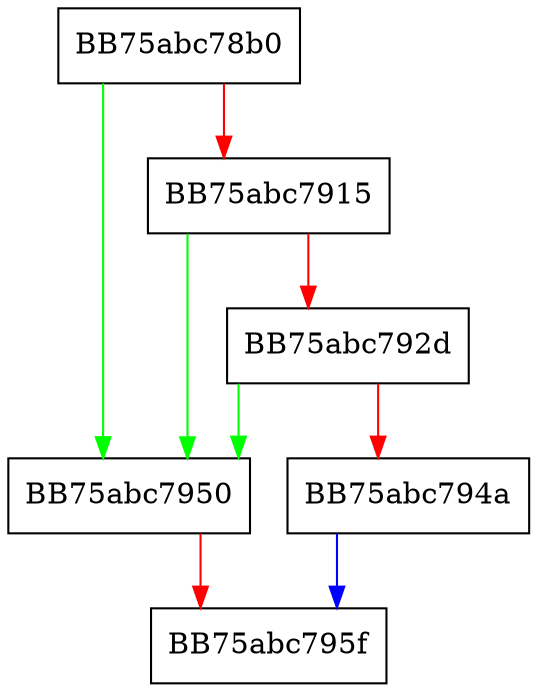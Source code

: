 digraph NetEmuAPI_DecodeMetadataToken {
  node [shape="box"];
  graph [splines=ortho];
  BB75abc78b0 -> BB75abc7950 [color="green"];
  BB75abc78b0 -> BB75abc7915 [color="red"];
  BB75abc7915 -> BB75abc7950 [color="green"];
  BB75abc7915 -> BB75abc792d [color="red"];
  BB75abc792d -> BB75abc7950 [color="green"];
  BB75abc792d -> BB75abc794a [color="red"];
  BB75abc794a -> BB75abc795f [color="blue"];
  BB75abc7950 -> BB75abc795f [color="red"];
}